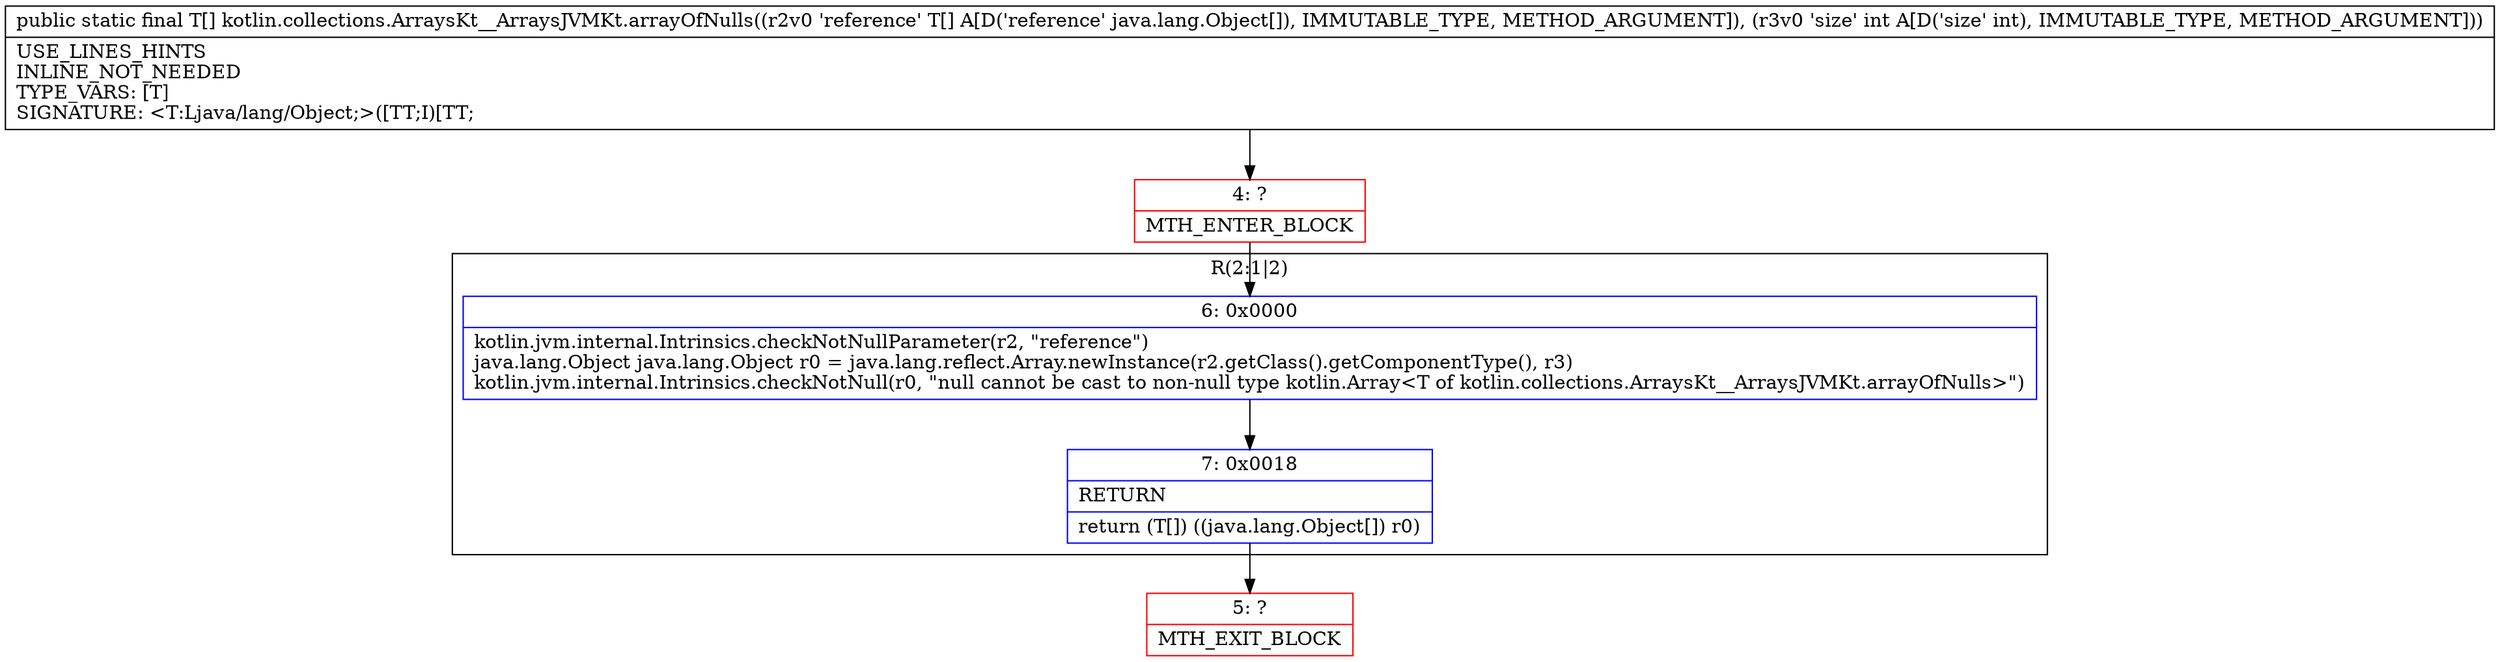 digraph "CFG forkotlin.collections.ArraysKt__ArraysJVMKt.arrayOfNulls([Ljava\/lang\/Object;I)[Ljava\/lang\/Object;" {
subgraph cluster_Region_1391244478 {
label = "R(2:1|2)";
node [shape=record,color=blue];
Node_6 [shape=record,label="{6\:\ 0x0000|kotlin.jvm.internal.Intrinsics.checkNotNullParameter(r2, \"reference\")\ljava.lang.Object java.lang.Object r0 = java.lang.reflect.Array.newInstance(r2.getClass().getComponentType(), r3)\lkotlin.jvm.internal.Intrinsics.checkNotNull(r0, \"null cannot be cast to non\-null type kotlin.Array\<T of kotlin.collections.ArraysKt__ArraysJVMKt.arrayOfNulls\>\")\l}"];
Node_7 [shape=record,label="{7\:\ 0x0018|RETURN\l|return (T[]) ((java.lang.Object[]) r0)\l}"];
}
Node_4 [shape=record,color=red,label="{4\:\ ?|MTH_ENTER_BLOCK\l}"];
Node_5 [shape=record,color=red,label="{5\:\ ?|MTH_EXIT_BLOCK\l}"];
MethodNode[shape=record,label="{public static final T[] kotlin.collections.ArraysKt__ArraysJVMKt.arrayOfNulls((r2v0 'reference' T[] A[D('reference' java.lang.Object[]), IMMUTABLE_TYPE, METHOD_ARGUMENT]), (r3v0 'size' int A[D('size' int), IMMUTABLE_TYPE, METHOD_ARGUMENT]))  | USE_LINES_HINTS\lINLINE_NOT_NEEDED\lTYPE_VARS: [T]\lSIGNATURE: \<T:Ljava\/lang\/Object;\>([TT;I)[TT;\l}"];
MethodNode -> Node_4;Node_6 -> Node_7;
Node_7 -> Node_5;
Node_4 -> Node_6;
}

